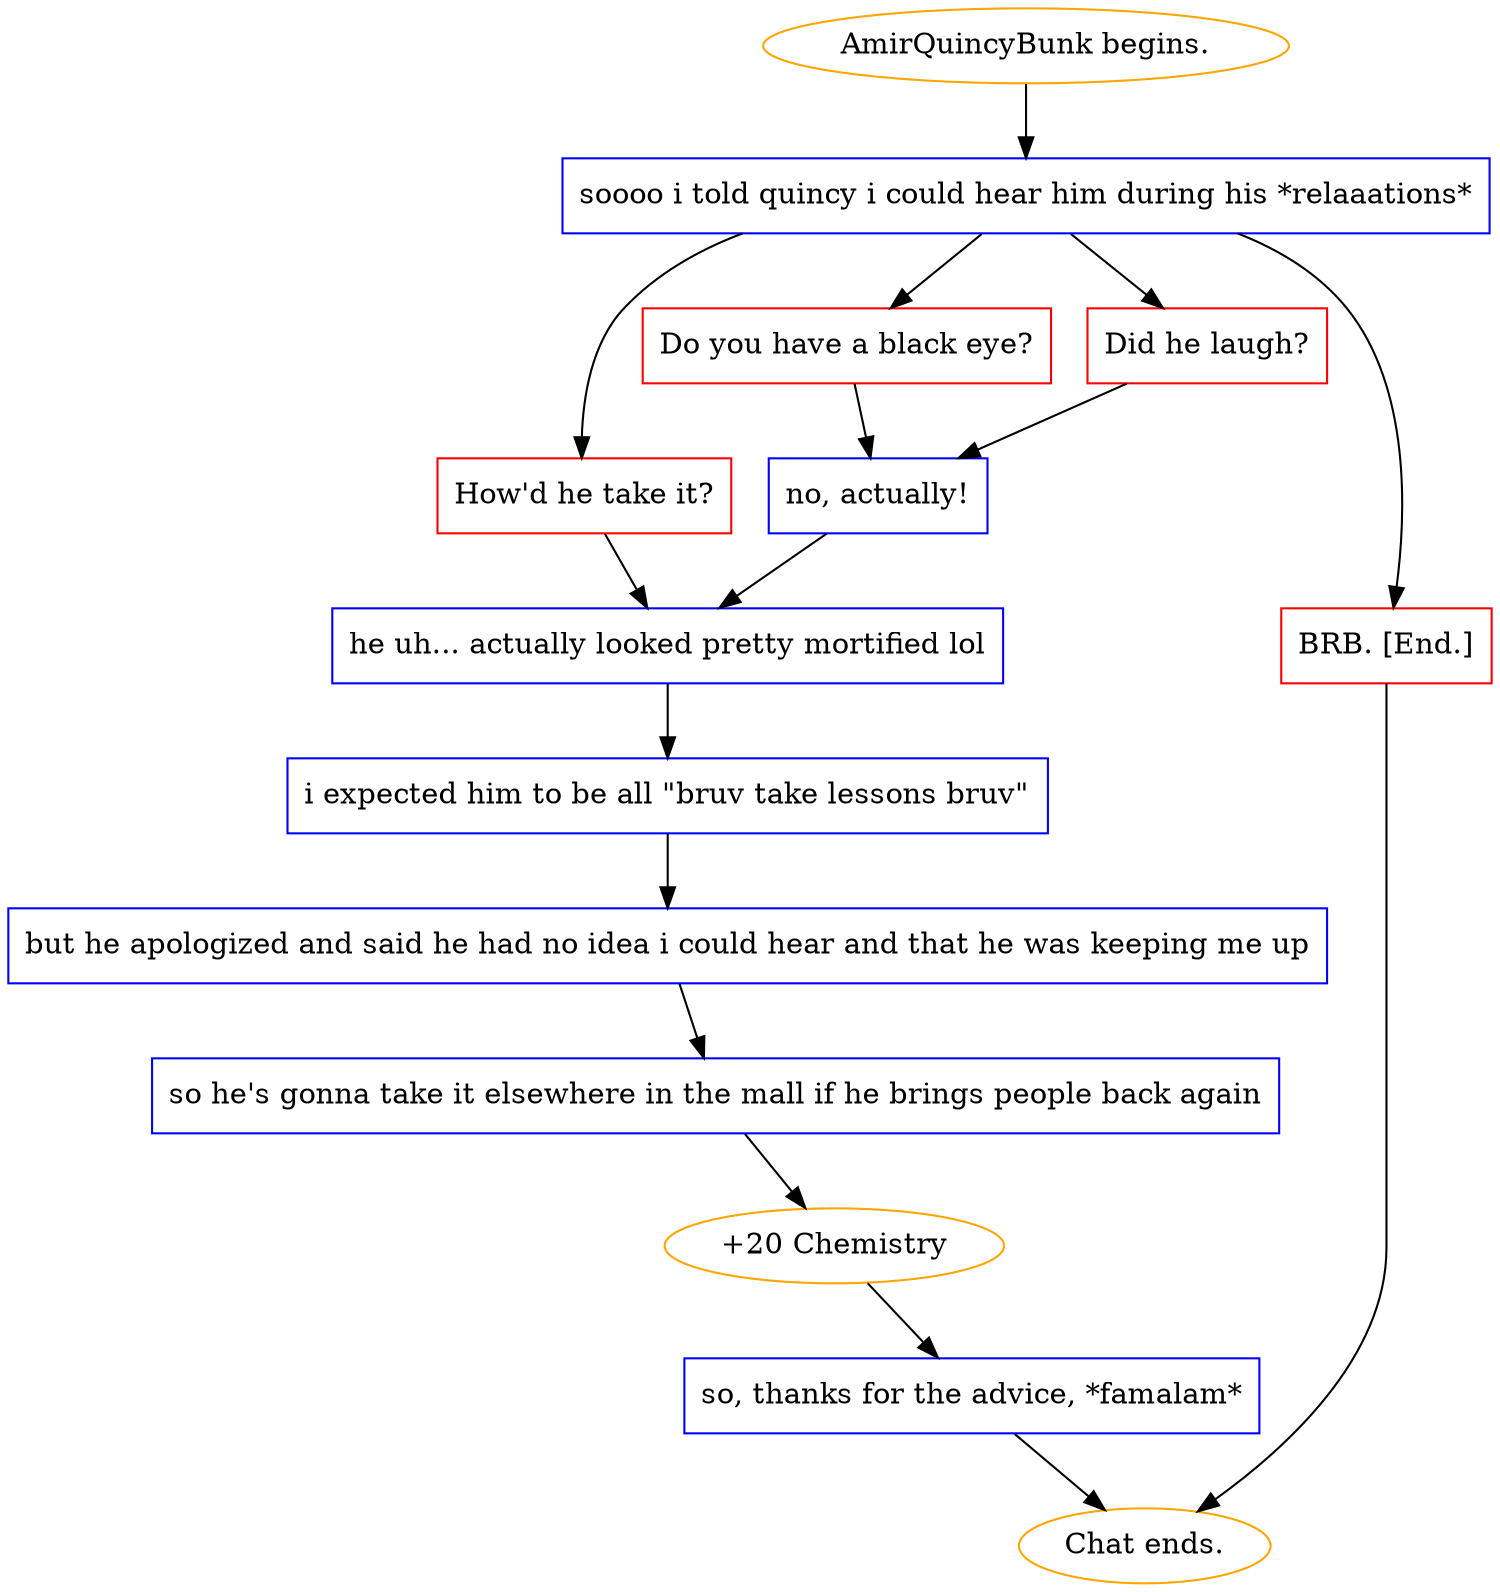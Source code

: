 digraph {
	"AmirQuincyBunk begins." [color=orange];
		"AmirQuincyBunk begins." -> j3202034568;
	j3202034568 [label="soooo i told quincy i could hear him during his *relaaations*",shape=box,color=blue];
		j3202034568 -> j1424941486;
		j3202034568 -> j926305517;
		j3202034568 -> j645709570;
		j3202034568 -> j2964292978;
	j1424941486 [label="How'd he take it?",shape=box,color=red];
		j1424941486 -> j4060120207;
	j926305517 [label="Do you have a black eye?",shape=box,color=red];
		j926305517 -> j757307639;
	j645709570 [label="Did he laugh?",shape=box,color=red];
		j645709570 -> j757307639;
	j2964292978 [label="BRB. [End.]",shape=box,color=red];
		j2964292978 -> "Chat ends.";
	j4060120207 [label="he uh... actually looked pretty mortified lol",shape=box,color=blue];
		j4060120207 -> j4140201050;
	j757307639 [label="no, actually!",shape=box,color=blue];
		j757307639 -> j4060120207;
	"Chat ends." [color=orange];
	j4140201050 [label="i expected him to be all \"bruv take lessons bruv\"",shape=box,color=blue];
		j4140201050 -> j2085483178;
	j2085483178 [label="but he apologized and said he had no idea i could hear and that he was keeping me up",shape=box,color=blue];
		j2085483178 -> j486165618;
	j486165618 [label="so he's gonna take it elsewhere in the mall if he brings people back again",shape=box,color=blue];
		j486165618 -> j2690370709;
	j2690370709 [label="+20 Chemistry",color=orange];
		j2690370709 -> j3346306627;
	j3346306627 [label="so, thanks for the advice, *famalam*",shape=box,color=blue];
		j3346306627 -> "Chat ends.";
}